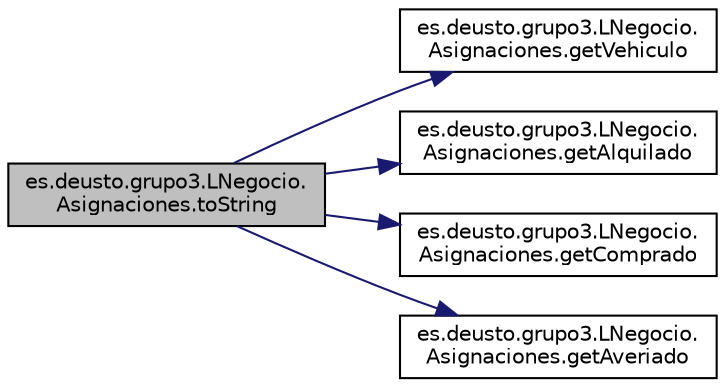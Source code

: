 digraph "es.deusto.grupo3.LNegocio.Asignaciones.toString"
{
  edge [fontname="Helvetica",fontsize="10",labelfontname="Helvetica",labelfontsize="10"];
  node [fontname="Helvetica",fontsize="10",shape=record];
  rankdir="LR";
  Node76 [label="es.deusto.grupo3.LNegocio.\lAsignaciones.toString",height=0.2,width=0.4,color="black", fillcolor="grey75", style="filled", fontcolor="black"];
  Node76 -> Node77 [color="midnightblue",fontsize="10",style="solid",fontname="Helvetica"];
  Node77 [label="es.deusto.grupo3.LNegocio.\lAsignaciones.getVehiculo",height=0.2,width=0.4,color="black", fillcolor="white", style="filled",URL="$classes_1_1deusto_1_1grupo3_1_1_l_negocio_1_1_asignaciones.html#a009dc9c9cda362567f5029104d433f59"];
  Node76 -> Node78 [color="midnightblue",fontsize="10",style="solid",fontname="Helvetica"];
  Node78 [label="es.deusto.grupo3.LNegocio.\lAsignaciones.getAlquilado",height=0.2,width=0.4,color="black", fillcolor="white", style="filled",URL="$classes_1_1deusto_1_1grupo3_1_1_l_negocio_1_1_asignaciones.html#afe5ede9aa58b6ada74b935f2db975d79"];
  Node76 -> Node79 [color="midnightblue",fontsize="10",style="solid",fontname="Helvetica"];
  Node79 [label="es.deusto.grupo3.LNegocio.\lAsignaciones.getComprado",height=0.2,width=0.4,color="black", fillcolor="white", style="filled",URL="$classes_1_1deusto_1_1grupo3_1_1_l_negocio_1_1_asignaciones.html#a9bc2d78f166d0b524678ce9a7d1c27bf"];
  Node76 -> Node80 [color="midnightblue",fontsize="10",style="solid",fontname="Helvetica"];
  Node80 [label="es.deusto.grupo3.LNegocio.\lAsignaciones.getAveriado",height=0.2,width=0.4,color="black", fillcolor="white", style="filled",URL="$classes_1_1deusto_1_1grupo3_1_1_l_negocio_1_1_asignaciones.html#a22fdf42e7f615fb3343fbab83a520bfb"];
}
